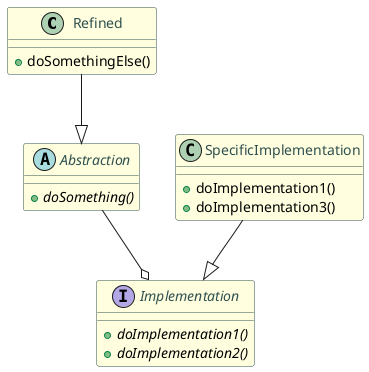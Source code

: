 @startuml
class Refined {
  + doSomethingElse()
}

interface Implementation {
  + {abstract} doImplementation1()
  + {abstract} doImplementation2()
}

abstract class Abstraction {
  + {abstract} doSomething()
}


class SpecificImplementation {
  + doImplementation1()
  + doImplementation3()
}

Refined --|> Abstraction
Abstraction --o Implementation
SpecificImplementation --|> Implementation

skinparam class {
  BackgroundColor LightYellow
  BorderColor DarkSlateGray
  ArrowColor DarkSlateGray
  FontColor DarkSlateGray
}
@enduml

